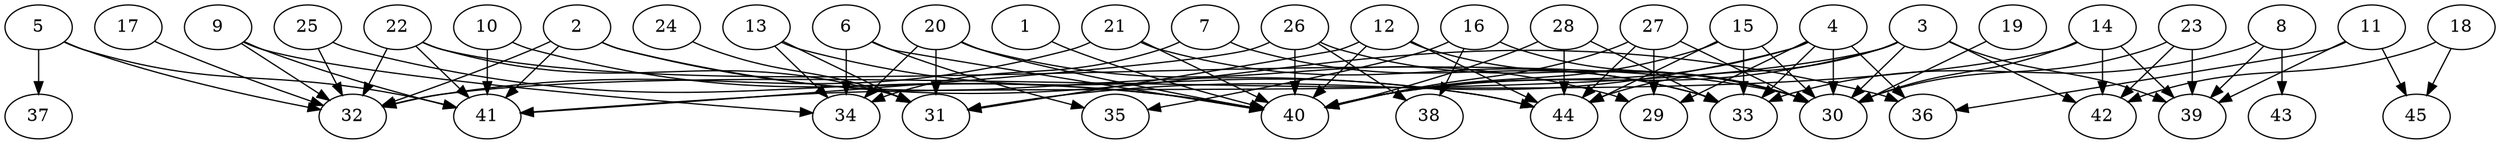 // DAG automatically generated by daggen at Thu Oct  3 14:07:25 2019
// ./daggen --dot -n 45 --ccr 0.5 --fat 0.9 --regular 0.9 --density 0.5 --mindata 5242880 --maxdata 52428800 
digraph G {
  1 [size="28041216", alpha="0.20", expect_size="14020608"] 
  1 -> 40 [size ="14020608"]
  2 [size="79538176", alpha="0.18", expect_size="39769088"] 
  2 -> 32 [size ="39769088"]
  2 -> 36 [size ="39769088"]
  2 -> 41 [size ="39769088"]
  2 -> 44 [size ="39769088"]
  3 [size="50098176", alpha="0.15", expect_size="25049088"] 
  3 -> 30 [size ="25049088"]
  3 -> 39 [size ="25049088"]
  3 -> 40 [size ="25049088"]
  3 -> 41 [size ="25049088"]
  3 -> 42 [size ="25049088"]
  3 -> 44 [size ="25049088"]
  4 [size="45756416", alpha="0.15", expect_size="22878208"] 
  4 -> 29 [size ="22878208"]
  4 -> 30 [size ="22878208"]
  4 -> 31 [size ="22878208"]
  4 -> 33 [size ="22878208"]
  4 -> 36 [size ="22878208"]
  4 -> 40 [size ="22878208"]
  5 [size="89735168", alpha="0.01", expect_size="44867584"] 
  5 -> 32 [size ="44867584"]
  5 -> 37 [size ="44867584"]
  5 -> 41 [size ="44867584"]
  6 [size="30380032", alpha="0.06", expect_size="15190016"] 
  6 -> 34 [size ="15190016"]
  6 -> 35 [size ="15190016"]
  6 -> 40 [size ="15190016"]
  7 [size="21895168", alpha="0.06", expect_size="10947584"] 
  7 -> 33 [size ="10947584"]
  7 -> 34 [size ="10947584"]
  8 [size="14233600", alpha="0.13", expect_size="7116800"] 
  8 -> 33 [size ="7116800"]
  8 -> 39 [size ="7116800"]
  8 -> 43 [size ="7116800"]
  9 [size="80261120", alpha="0.16", expect_size="40130560"] 
  9 -> 32 [size ="40130560"]
  9 -> 34 [size ="40130560"]
  9 -> 41 [size ="40130560"]
  10 [size="25577472", alpha="0.01", expect_size="12788736"] 
  10 -> 40 [size ="12788736"]
  10 -> 41 [size ="12788736"]
  11 [size="92309504", alpha="0.06", expect_size="46154752"] 
  11 -> 36 [size ="46154752"]
  11 -> 39 [size ="46154752"]
  11 -> 45 [size ="46154752"]
  12 [size="92143616", alpha="0.16", expect_size="46071808"] 
  12 -> 30 [size ="46071808"]
  12 -> 31 [size ="46071808"]
  12 -> 40 [size ="46071808"]
  12 -> 44 [size ="46071808"]
  13 [size="82507776", alpha="0.01", expect_size="41253888"] 
  13 -> 31 [size ="41253888"]
  13 -> 34 [size ="41253888"]
  13 -> 44 [size ="41253888"]
  14 [size="57497600", alpha="0.08", expect_size="28748800"] 
  14 -> 30 [size ="28748800"]
  14 -> 32 [size ="28748800"]
  14 -> 39 [size ="28748800"]
  14 -> 42 [size ="28748800"]
  15 [size="36177920", alpha="0.13", expect_size="18088960"] 
  15 -> 30 [size ="18088960"]
  15 -> 33 [size ="18088960"]
  15 -> 40 [size ="18088960"]
  15 -> 44 [size ="18088960"]
  16 [size="43253760", alpha="0.03", expect_size="21626880"] 
  16 -> 30 [size ="21626880"]
  16 -> 35 [size ="21626880"]
  16 -> 38 [size ="21626880"]
  17 [size="72089600", alpha="0.17", expect_size="36044800"] 
  17 -> 32 [size ="36044800"]
  18 [size="101376000", alpha="0.10", expect_size="50688000"] 
  18 -> 42 [size ="50688000"]
  18 -> 45 [size ="50688000"]
  19 [size="68882432", alpha="0.13", expect_size="34441216"] 
  19 -> 30 [size ="34441216"]
  20 [size="51572736", alpha="0.11", expect_size="25786368"] 
  20 -> 29 [size ="25786368"]
  20 -> 31 [size ="25786368"]
  20 -> 34 [size ="25786368"]
  20 -> 40 [size ="25786368"]
  21 [size="57628672", alpha="0.13", expect_size="28814336"] 
  21 -> 32 [size ="28814336"]
  21 -> 33 [size ="28814336"]
  21 -> 40 [size ="28814336"]
  22 [size="85925888", alpha="0.09", expect_size="42962944"] 
  22 -> 30 [size ="42962944"]
  22 -> 31 [size ="42962944"]
  22 -> 32 [size ="42962944"]
  22 -> 41 [size ="42962944"]
  23 [size="66316288", alpha="0.14", expect_size="33158144"] 
  23 -> 30 [size ="33158144"]
  23 -> 39 [size ="33158144"]
  23 -> 42 [size ="33158144"]
  24 [size="69287936", alpha="0.06", expect_size="34643968"] 
  24 -> 31 [size ="34643968"]
  25 [size="12818432", alpha="0.15", expect_size="6409216"] 
  25 -> 32 [size ="6409216"]
  25 -> 40 [size ="6409216"]
  26 [size="75241472", alpha="0.08", expect_size="37620736"] 
  26 -> 30 [size ="37620736"]
  26 -> 38 [size ="37620736"]
  26 -> 40 [size ="37620736"]
  26 -> 41 [size ="37620736"]
  27 [size="90875904", alpha="0.04", expect_size="45437952"] 
  27 -> 29 [size ="45437952"]
  27 -> 30 [size ="45437952"]
  27 -> 40 [size ="45437952"]
  27 -> 44 [size ="45437952"]
  28 [size="76173312", alpha="0.00", expect_size="38086656"] 
  28 -> 33 [size ="38086656"]
  28 -> 40 [size ="38086656"]
  28 -> 44 [size ="38086656"]
  29 [size="30466048", alpha="0.12", expect_size="15233024"] 
  30 [size="93874176", alpha="0.06", expect_size="46937088"] 
  31 [size="53221376", alpha="0.18", expect_size="26610688"] 
  32 [size="20430848", alpha="0.07", expect_size="10215424"] 
  33 [size="64561152", alpha="0.11", expect_size="32280576"] 
  34 [size="36478976", alpha="0.05", expect_size="18239488"] 
  35 [size="65830912", alpha="0.05", expect_size="32915456"] 
  36 [size="43124736", alpha="0.12", expect_size="21562368"] 
  37 [size="82622464", alpha="0.11", expect_size="41311232"] 
  38 [size="101369856", alpha="0.10", expect_size="50684928"] 
  39 [size="103108608", alpha="0.02", expect_size="51554304"] 
  40 [size="63246336", alpha="0.02", expect_size="31623168"] 
  41 [size="91248640", alpha="0.12", expect_size="45624320"] 
  42 [size="80193536", alpha="0.18", expect_size="40096768"] 
  43 [size="17369088", alpha="0.16", expect_size="8684544"] 
  44 [size="69169152", alpha="0.06", expect_size="34584576"] 
  45 [size="93865984", alpha="0.17", expect_size="46932992"] 
}
